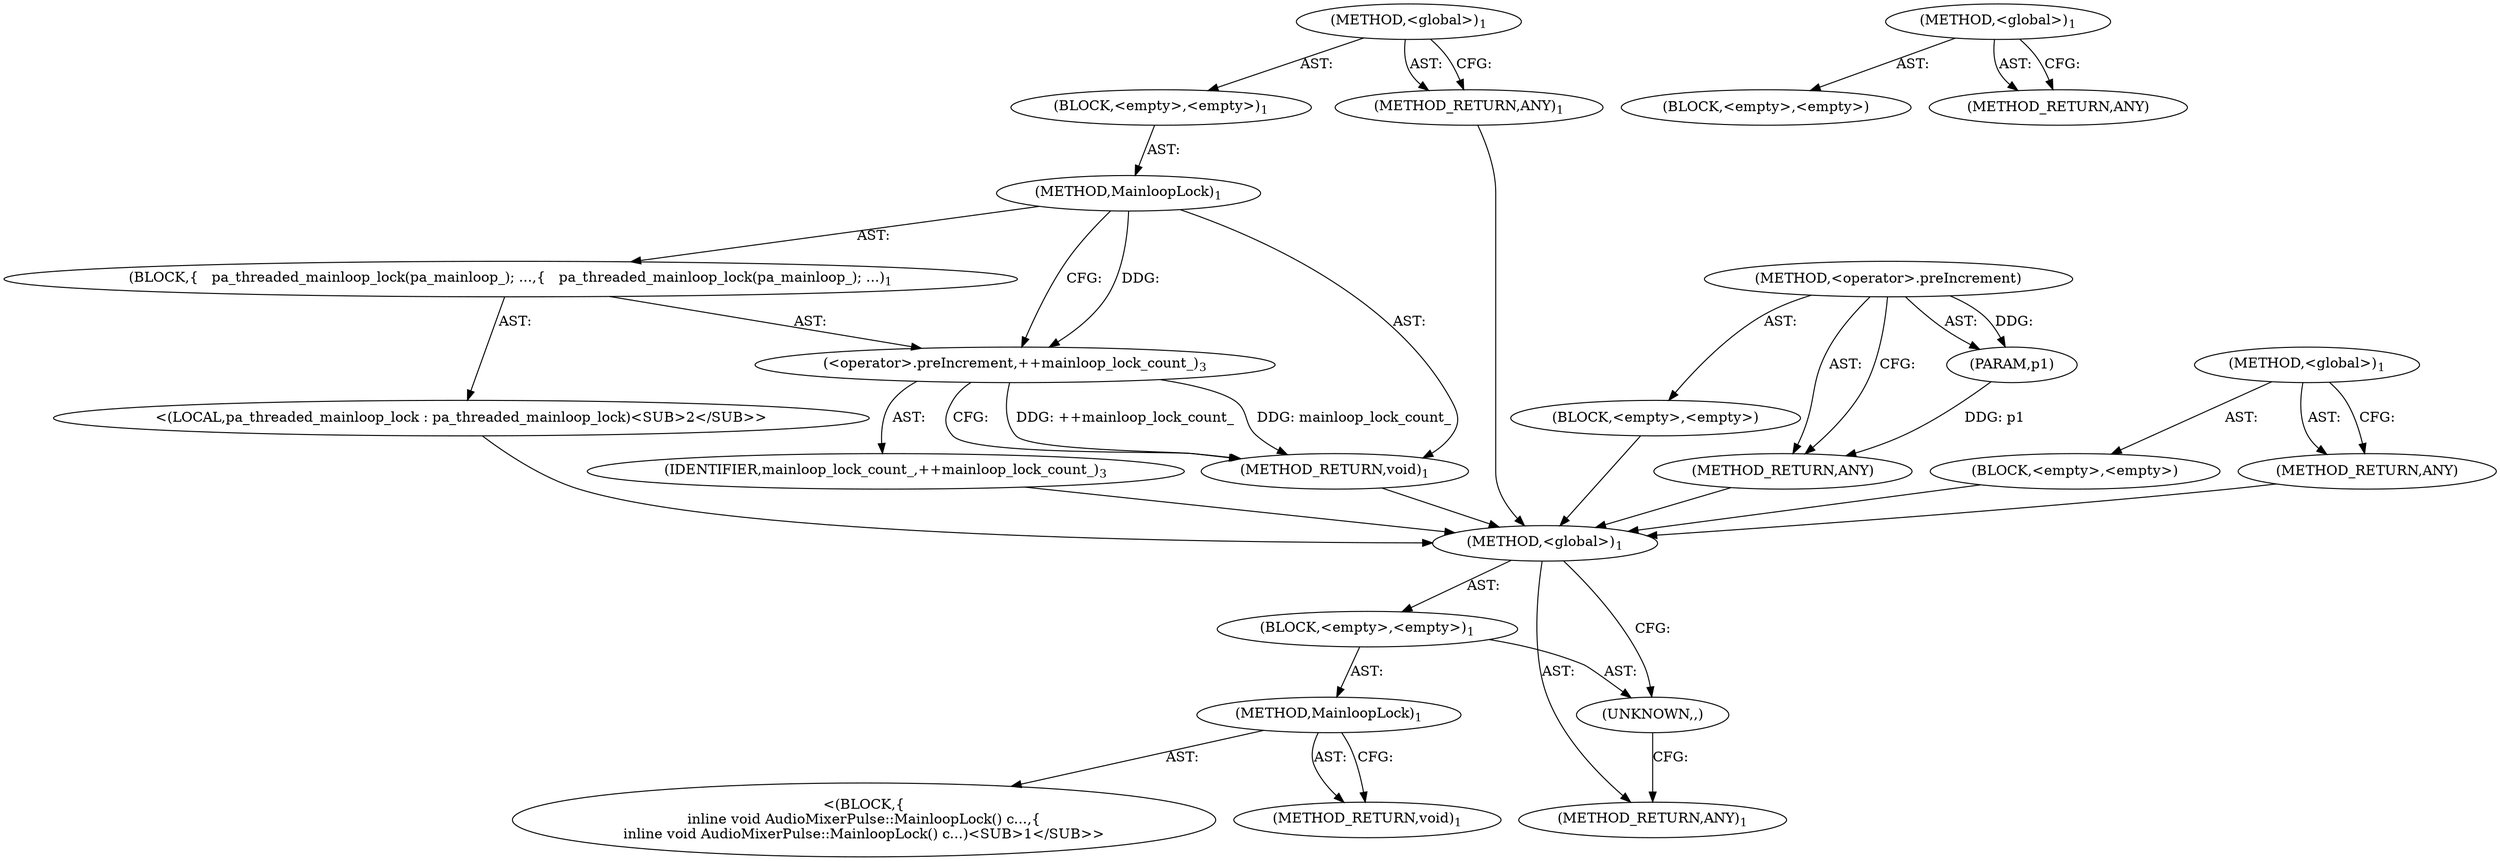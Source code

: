 digraph "&lt;global&gt;" {
vulnerable_6 [label=<(METHOD,&lt;global&gt;)<SUB>1</SUB>>];
vulnerable_7 [label=<(BLOCK,&lt;empty&gt;,&lt;empty&gt;)<SUB>1</SUB>>];
vulnerable_8 [label=<(METHOD,MainloopLock)<SUB>1</SUB>>];
vulnerable_9 [label=<(BLOCK,{
   pa_threaded_mainloop_lock(pa_mainloop_);
 ...,{
   pa_threaded_mainloop_lock(pa_mainloop_);
 ...)<SUB>1</SUB>>];
vulnerable_10 [label="<(LOCAL,pa_threaded_mainloop_lock : pa_threaded_mainloop_lock)<SUB>2</SUB>>"];
vulnerable_11 [label=<(&lt;operator&gt;.preIncrement,++mainloop_lock_count_)<SUB>3</SUB>>];
vulnerable_12 [label=<(IDENTIFIER,mainloop_lock_count_,++mainloop_lock_count_)<SUB>3</SUB>>];
vulnerable_13 [label=<(METHOD_RETURN,void)<SUB>1</SUB>>];
vulnerable_15 [label=<(METHOD_RETURN,ANY)<SUB>1</SUB>>];
vulnerable_30 [label=<(METHOD,&lt;operator&gt;.preIncrement)>];
vulnerable_31 [label=<(PARAM,p1)>];
vulnerable_32 [label=<(BLOCK,&lt;empty&gt;,&lt;empty&gt;)>];
vulnerable_33 [label=<(METHOD_RETURN,ANY)>];
vulnerable_24 [label=<(METHOD,&lt;global&gt;)<SUB>1</SUB>>];
vulnerable_25 [label=<(BLOCK,&lt;empty&gt;,&lt;empty&gt;)>];
vulnerable_26 [label=<(METHOD_RETURN,ANY)>];
fixed_6 [label=<(METHOD,&lt;global&gt;)<SUB>1</SUB>>];
fixed_7 [label=<(BLOCK,&lt;empty&gt;,&lt;empty&gt;)<SUB>1</SUB>>];
fixed_8 [label=<(METHOD,MainloopLock)<SUB>1</SUB>>];
fixed_9 [label="<(BLOCK,{
inline void AudioMixerPulse::MainloopLock() c...,{
inline void AudioMixerPulse::MainloopLock() c...)<SUB>1</SUB>>"];
fixed_10 [label=<(METHOD_RETURN,void)<SUB>1</SUB>>];
fixed_12 [label=<(UNKNOWN,,)>];
fixed_13 [label=<(METHOD_RETURN,ANY)<SUB>1</SUB>>];
fixed_20 [label=<(METHOD,&lt;global&gt;)<SUB>1</SUB>>];
fixed_21 [label=<(BLOCK,&lt;empty&gt;,&lt;empty&gt;)>];
fixed_22 [label=<(METHOD_RETURN,ANY)>];
vulnerable_6 -> vulnerable_7  [key=0, label="AST: "];
vulnerable_6 -> vulnerable_15  [key=0, label="AST: "];
vulnerable_6 -> vulnerable_15  [key=1, label="CFG: "];
vulnerable_7 -> vulnerable_8  [key=0, label="AST: "];
vulnerable_8 -> vulnerable_9  [key=0, label="AST: "];
vulnerable_8 -> vulnerable_13  [key=0, label="AST: "];
vulnerable_8 -> vulnerable_11  [key=0, label="CFG: "];
vulnerable_8 -> vulnerable_11  [key=1, label="DDG: "];
vulnerable_9 -> vulnerable_10  [key=0, label="AST: "];
vulnerable_9 -> vulnerable_11  [key=0, label="AST: "];
vulnerable_10 -> fixed_6  [key=0];
vulnerable_11 -> vulnerable_12  [key=0, label="AST: "];
vulnerable_11 -> vulnerable_13  [key=0, label="CFG: "];
vulnerable_11 -> vulnerable_13  [key=1, label="DDG: ++mainloop_lock_count_"];
vulnerable_11 -> vulnerable_13  [key=2, label="DDG: mainloop_lock_count_"];
vulnerable_12 -> fixed_6  [key=0];
vulnerable_13 -> fixed_6  [key=0];
vulnerable_15 -> fixed_6  [key=0];
vulnerable_30 -> vulnerable_31  [key=0, label="AST: "];
vulnerable_30 -> vulnerable_31  [key=1, label="DDG: "];
vulnerable_30 -> vulnerable_32  [key=0, label="AST: "];
vulnerable_30 -> vulnerable_33  [key=0, label="AST: "];
vulnerable_30 -> vulnerable_33  [key=1, label="CFG: "];
vulnerable_31 -> vulnerable_33  [key=0, label="DDG: p1"];
vulnerable_32 -> fixed_6  [key=0];
vulnerable_33 -> fixed_6  [key=0];
vulnerable_24 -> vulnerable_25  [key=0, label="AST: "];
vulnerable_24 -> vulnerable_26  [key=0, label="AST: "];
vulnerable_24 -> vulnerable_26  [key=1, label="CFG: "];
vulnerable_25 -> fixed_6  [key=0];
vulnerable_26 -> fixed_6  [key=0];
fixed_6 -> fixed_7  [key=0, label="AST: "];
fixed_6 -> fixed_13  [key=0, label="AST: "];
fixed_6 -> fixed_12  [key=0, label="CFG: "];
fixed_7 -> fixed_8  [key=0, label="AST: "];
fixed_7 -> fixed_12  [key=0, label="AST: "];
fixed_8 -> fixed_9  [key=0, label="AST: "];
fixed_8 -> fixed_10  [key=0, label="AST: "];
fixed_8 -> fixed_10  [key=1, label="CFG: "];
fixed_12 -> fixed_13  [key=0, label="CFG: "];
fixed_20 -> fixed_21  [key=0, label="AST: "];
fixed_20 -> fixed_22  [key=0, label="AST: "];
fixed_20 -> fixed_22  [key=1, label="CFG: "];
}
